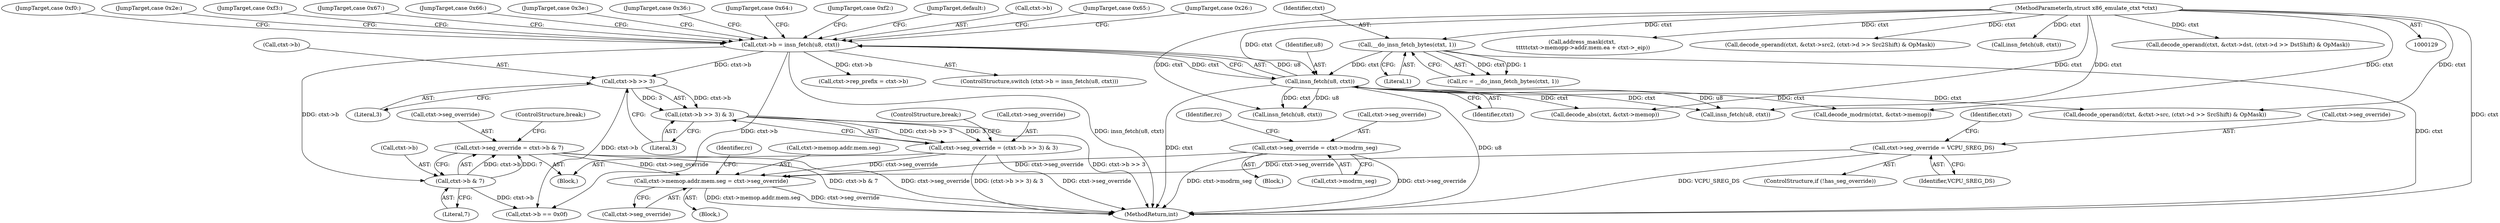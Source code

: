digraph "0_linux_d9092f52d7e61dd1557f2db2400ddb430e85937e@pointer" {
"1001018" [label="(Call,ctxt->memop.addr.mem.seg = ctxt->seg_override)"];
"1000338" [label="(Call,ctxt->seg_override = ctxt->b & 7)"];
"1000342" [label="(Call,ctxt->b & 7)"];
"1000273" [label="(Call,ctxt->b = insn_fetch(u8, ctxt))"];
"1000277" [label="(Call,insn_fetch(u8, ctxt))"];
"1000221" [label="(Call,__do_insn_fetch_bytes(ctxt, 1))"];
"1000130" [label="(MethodParameterIn,struct x86_emulate_ctxt *ctxt)"];
"1000983" [label="(Call,ctxt->seg_override = ctxt->modrm_seg)"];
"1000321" [label="(Call,ctxt->seg_override = (ctxt->b >> 3) & 3)"];
"1000325" [label="(Call,(ctxt->b >> 3) & 3)"];
"1000326" [label="(Call,ctxt->b >> 3)"];
"1001013" [label="(Call,ctxt->seg_override = VCPU_SREG_DS)"];
"1000334" [label="(JumpTarget,case 0x65:)"];
"1001105" [label="(Call,address_mask(ctxt,\n \t\t\t\t\tctxt->memopp->addr.mem.ea + ctxt->_eip))"];
"1001128" [label="(MethodReturn,int)"];
"1000314" [label="(JumpTarget,case 0x26:)"];
"1000362" [label="(JumpTarget,case 0xf0:)"];
"1000979" [label="(Block,)"];
"1000223" [label="(Literal,1)"];
"1000330" [label="(Literal,3)"];
"1000371" [label="(Call,ctxt->rep_prefix = ctxt->b)"];
"1001028" [label="(Call,ctxt->seg_override)"];
"1000999" [label="(Call,decode_abs(ctxt, &ctxt->memop))"];
"1001053" [label="(Call,decode_operand(ctxt, &ctxt->src2, (ctxt->d >> Src2Shift) & OpMask))"];
"1001010" [label="(ControlStructure,if (!has_seg_override))"];
"1000331" [label="(Literal,3)"];
"1000133" [label="(Block,)"];
"1000343" [label="(Call,ctxt->b)"];
"1000447" [label="(Call,insn_fetch(u8, ctxt))"];
"1001033" [label="(Call,decode_operand(ctxt, &ctxt->src, (ctxt->d >> SrcShift) & OpMask))"];
"1000219" [label="(Call,rc = __do_insn_fetch_bytes(ctxt, 1))"];
"1000984" [label="(Call,ctxt->seg_override)"];
"1000325" [label="(Call,(ctxt->b >> 3) & 3)"];
"1000315" [label="(JumpTarget,case 0x2e:)"];
"1000347" [label="(ControlStructure,break;)"];
"1000321" [label="(Call,ctxt->seg_override = (ctxt->b >> 3) & 3)"];
"1000339" [label="(Call,ctxt->seg_override)"];
"1000370" [label="(JumpTarget,case 0xf3:)"];
"1001014" [label="(Call,ctxt->seg_override)"];
"1000987" [label="(Call,ctxt->modrm_seg)"];
"1000279" [label="(Identifier,ctxt)"];
"1000293" [label="(JumpTarget,case 0x67:)"];
"1000406" [label="(Call,ctxt->b == 0x0f)"];
"1000338" [label="(Call,ctxt->seg_override = ctxt->b & 7)"];
"1000983" [label="(Call,ctxt->seg_override = ctxt->modrm_seg)"];
"1000281" [label="(JumpTarget,case 0x66:)"];
"1000317" [label="(JumpTarget,case 0x3e:)"];
"1000316" [label="(JumpTarget,case 0x36:)"];
"1000278" [label="(Identifier,u8)"];
"1000222" [label="(Identifier,ctxt)"];
"1001017" [label="(Identifier,VCPU_SREG_DS)"];
"1001032" [label="(Identifier,rc)"];
"1000130" [label="(MethodParameterIn,struct x86_emulate_ctxt *ctxt)"];
"1000322" [label="(Call,ctxt->seg_override)"];
"1000333" [label="(JumpTarget,case 0x64:)"];
"1000970" [label="(Call,decode_modrm(ctxt, &ctxt->memop))"];
"1000280" [label="(Block,)"];
"1000221" [label="(Call,__do_insn_fetch_bytes(ctxt, 1))"];
"1001023" [label="(Identifier,ctxt)"];
"1000346" [label="(Literal,7)"];
"1001007" [label="(Identifier,rc)"];
"1000327" [label="(Call,ctxt->b)"];
"1000273" [label="(Call,ctxt->b = insn_fetch(u8, ctxt))"];
"1000277" [label="(Call,insn_fetch(u8, ctxt))"];
"1000342" [label="(Call,ctxt->b & 7)"];
"1000421" [label="(Call,insn_fetch(u8, ctxt))"];
"1001013" [label="(Call,ctxt->seg_override = VCPU_SREG_DS)"];
"1001073" [label="(Call,decode_operand(ctxt, &ctxt->dst, (ctxt->d >> DstShift) & OpMask))"];
"1000332" [label="(ControlStructure,break;)"];
"1001019" [label="(Call,ctxt->memop.addr.mem.seg)"];
"1000369" [label="(JumpTarget,case 0xf2:)"];
"1000272" [label="(ControlStructure,switch (ctxt->b = insn_fetch(u8, ctxt)))"];
"1000379" [label="(JumpTarget,default:)"];
"1000274" [label="(Call,ctxt->b)"];
"1000474" [label="(Call,insn_fetch(u8, ctxt))"];
"1000326" [label="(Call,ctxt->b >> 3)"];
"1001018" [label="(Call,ctxt->memop.addr.mem.seg = ctxt->seg_override)"];
"1001018" -> "1000133"  [label="AST: "];
"1001018" -> "1001028"  [label="CFG: "];
"1001019" -> "1001018"  [label="AST: "];
"1001028" -> "1001018"  [label="AST: "];
"1001032" -> "1001018"  [label="CFG: "];
"1001018" -> "1001128"  [label="DDG: ctxt->seg_override"];
"1001018" -> "1001128"  [label="DDG: ctxt->memop.addr.mem.seg"];
"1000338" -> "1001018"  [label="DDG: ctxt->seg_override"];
"1000983" -> "1001018"  [label="DDG: ctxt->seg_override"];
"1000321" -> "1001018"  [label="DDG: ctxt->seg_override"];
"1001013" -> "1001018"  [label="DDG: ctxt->seg_override"];
"1000338" -> "1000280"  [label="AST: "];
"1000338" -> "1000342"  [label="CFG: "];
"1000339" -> "1000338"  [label="AST: "];
"1000342" -> "1000338"  [label="AST: "];
"1000347" -> "1000338"  [label="CFG: "];
"1000338" -> "1001128"  [label="DDG: ctxt->seg_override"];
"1000338" -> "1001128"  [label="DDG: ctxt->b & 7"];
"1000342" -> "1000338"  [label="DDG: ctxt->b"];
"1000342" -> "1000338"  [label="DDG: 7"];
"1000342" -> "1000346"  [label="CFG: "];
"1000343" -> "1000342"  [label="AST: "];
"1000346" -> "1000342"  [label="AST: "];
"1000273" -> "1000342"  [label="DDG: ctxt->b"];
"1000342" -> "1000406"  [label="DDG: ctxt->b"];
"1000273" -> "1000272"  [label="AST: "];
"1000273" -> "1000277"  [label="CFG: "];
"1000274" -> "1000273"  [label="AST: "];
"1000277" -> "1000273"  [label="AST: "];
"1000281" -> "1000273"  [label="CFG: "];
"1000293" -> "1000273"  [label="CFG: "];
"1000314" -> "1000273"  [label="CFG: "];
"1000315" -> "1000273"  [label="CFG: "];
"1000316" -> "1000273"  [label="CFG: "];
"1000317" -> "1000273"  [label="CFG: "];
"1000333" -> "1000273"  [label="CFG: "];
"1000334" -> "1000273"  [label="CFG: "];
"1000362" -> "1000273"  [label="CFG: "];
"1000369" -> "1000273"  [label="CFG: "];
"1000370" -> "1000273"  [label="CFG: "];
"1000379" -> "1000273"  [label="CFG: "];
"1000273" -> "1001128"  [label="DDG: insn_fetch(u8, ctxt)"];
"1000277" -> "1000273"  [label="DDG: u8"];
"1000277" -> "1000273"  [label="DDG: ctxt"];
"1000273" -> "1000326"  [label="DDG: ctxt->b"];
"1000273" -> "1000371"  [label="DDG: ctxt->b"];
"1000273" -> "1000406"  [label="DDG: ctxt->b"];
"1000277" -> "1000279"  [label="CFG: "];
"1000278" -> "1000277"  [label="AST: "];
"1000279" -> "1000277"  [label="AST: "];
"1000277" -> "1001128"  [label="DDG: u8"];
"1000277" -> "1001128"  [label="DDG: ctxt"];
"1000221" -> "1000277"  [label="DDG: ctxt"];
"1000130" -> "1000277"  [label="DDG: ctxt"];
"1000277" -> "1000421"  [label="DDG: u8"];
"1000277" -> "1000421"  [label="DDG: ctxt"];
"1000277" -> "1000474"  [label="DDG: u8"];
"1000277" -> "1000474"  [label="DDG: ctxt"];
"1000277" -> "1000970"  [label="DDG: ctxt"];
"1000277" -> "1000999"  [label="DDG: ctxt"];
"1000277" -> "1001033"  [label="DDG: ctxt"];
"1000221" -> "1000219"  [label="AST: "];
"1000221" -> "1000223"  [label="CFG: "];
"1000222" -> "1000221"  [label="AST: "];
"1000223" -> "1000221"  [label="AST: "];
"1000219" -> "1000221"  [label="CFG: "];
"1000221" -> "1001128"  [label="DDG: ctxt"];
"1000221" -> "1000219"  [label="DDG: ctxt"];
"1000221" -> "1000219"  [label="DDG: 1"];
"1000130" -> "1000221"  [label="DDG: ctxt"];
"1000130" -> "1000129"  [label="AST: "];
"1000130" -> "1001128"  [label="DDG: ctxt"];
"1000130" -> "1000421"  [label="DDG: ctxt"];
"1000130" -> "1000447"  [label="DDG: ctxt"];
"1000130" -> "1000474"  [label="DDG: ctxt"];
"1000130" -> "1000970"  [label="DDG: ctxt"];
"1000130" -> "1000999"  [label="DDG: ctxt"];
"1000130" -> "1001033"  [label="DDG: ctxt"];
"1000130" -> "1001053"  [label="DDG: ctxt"];
"1000130" -> "1001073"  [label="DDG: ctxt"];
"1000130" -> "1001105"  [label="DDG: ctxt"];
"1000983" -> "1000979"  [label="AST: "];
"1000983" -> "1000987"  [label="CFG: "];
"1000984" -> "1000983"  [label="AST: "];
"1000987" -> "1000983"  [label="AST: "];
"1001007" -> "1000983"  [label="CFG: "];
"1000983" -> "1001128"  [label="DDG: ctxt->seg_override"];
"1000983" -> "1001128"  [label="DDG: ctxt->modrm_seg"];
"1000321" -> "1000280"  [label="AST: "];
"1000321" -> "1000325"  [label="CFG: "];
"1000322" -> "1000321"  [label="AST: "];
"1000325" -> "1000321"  [label="AST: "];
"1000332" -> "1000321"  [label="CFG: "];
"1000321" -> "1001128"  [label="DDG: ctxt->seg_override"];
"1000321" -> "1001128"  [label="DDG: (ctxt->b >> 3) & 3"];
"1000325" -> "1000321"  [label="DDG: ctxt->b >> 3"];
"1000325" -> "1000321"  [label="DDG: 3"];
"1000325" -> "1000331"  [label="CFG: "];
"1000326" -> "1000325"  [label="AST: "];
"1000331" -> "1000325"  [label="AST: "];
"1000325" -> "1001128"  [label="DDG: ctxt->b >> 3"];
"1000326" -> "1000325"  [label="DDG: ctxt->b"];
"1000326" -> "1000325"  [label="DDG: 3"];
"1000326" -> "1000330"  [label="CFG: "];
"1000327" -> "1000326"  [label="AST: "];
"1000330" -> "1000326"  [label="AST: "];
"1000331" -> "1000326"  [label="CFG: "];
"1000326" -> "1000406"  [label="DDG: ctxt->b"];
"1001013" -> "1001010"  [label="AST: "];
"1001013" -> "1001017"  [label="CFG: "];
"1001014" -> "1001013"  [label="AST: "];
"1001017" -> "1001013"  [label="AST: "];
"1001023" -> "1001013"  [label="CFG: "];
"1001013" -> "1001128"  [label="DDG: VCPU_SREG_DS"];
}
